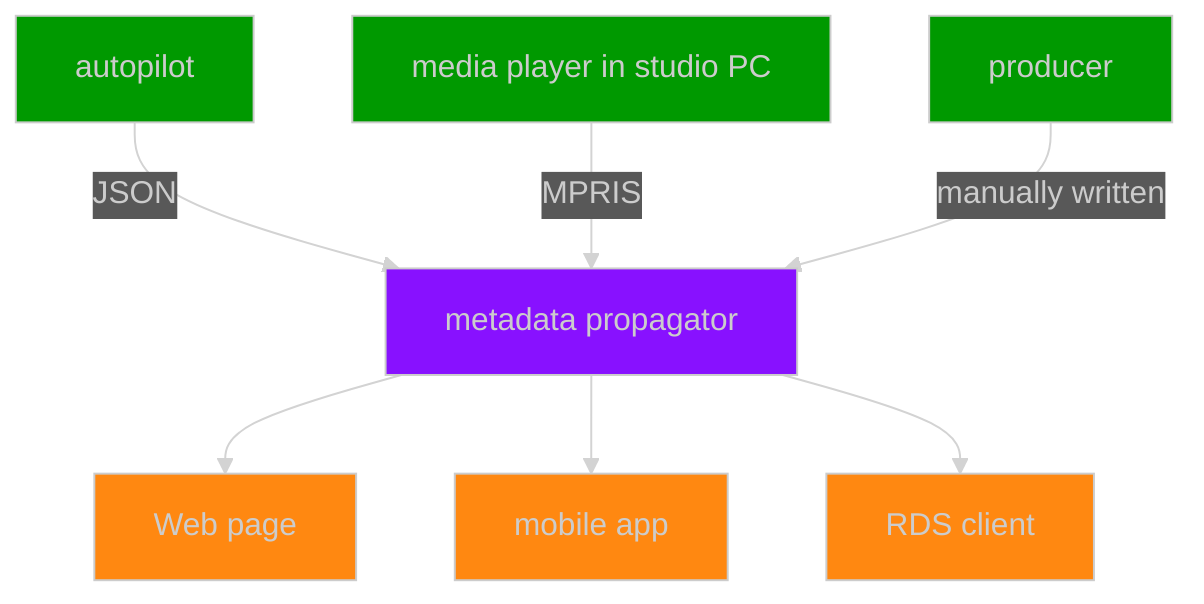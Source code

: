 %%{init: {'theme':'dark'}}%%
flowchart TD
    autopilot:::provider --> |JSON| metadata_propagator[metadata propagator]:::propagator
    media_player[media player in studio PC]:::provider --> |MPRIS| metadata_propagator
    producer:::provider --> |manually written| metadata_propagator
    metadata_propagator -->web[Web page]:::consumer
    metadata_propagator --> mobile[mobile app]:::consumer
    metadata_propagator --> rds[RDS client]:::consumer
    classDef provider fill:#009900
    classDef propagator fill:#8811ff
    classDef consumer fill:#ff8811